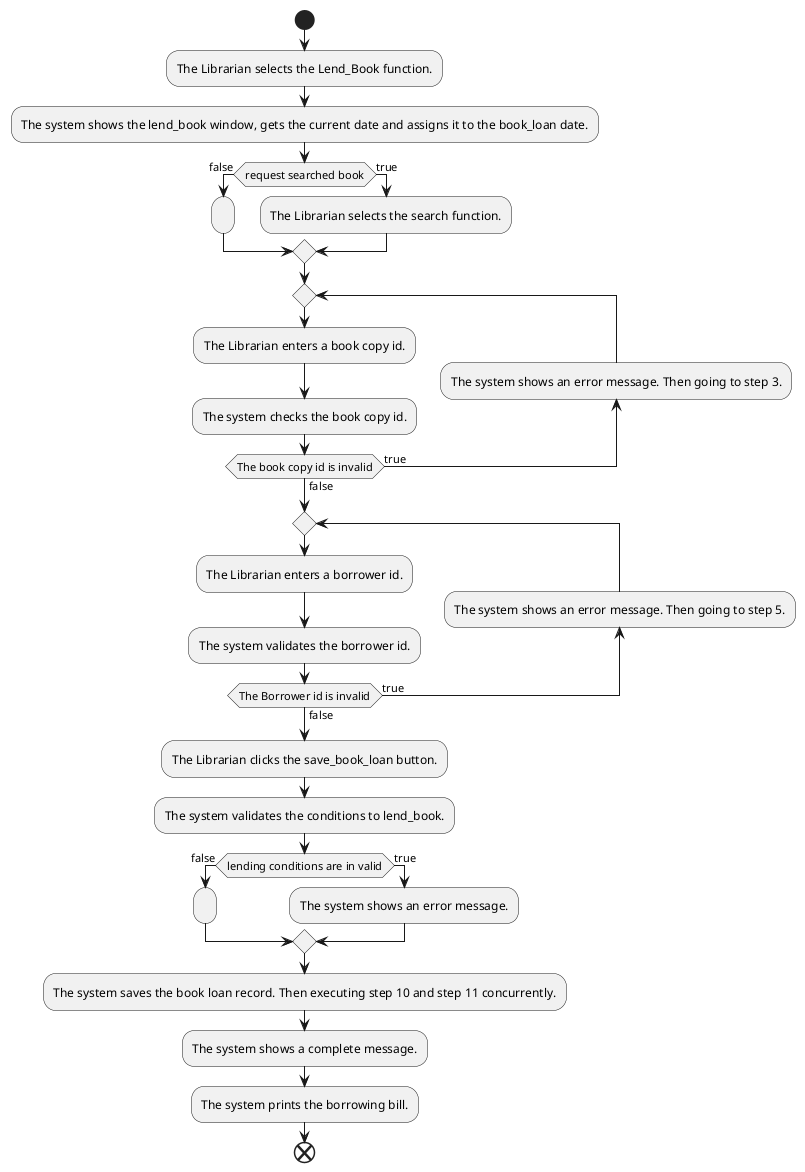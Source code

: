 @startuml
start
:The Librarian selects the Lend_Book function.;
:The system shows the lend_book window, gets the current date and assigns it to the book_loan date.;
if (request searched book) then(false)
:;
else (true)
:The Librarian selects the search function.;
endif
repeat
:The Librarian enters a book copy id.;
:The system checks the book copy id.;
backward :The system shows an error message. Then going to step 3.;
repeat while (The book copy id is invalid) is (true) not (false)
repeat
:The Librarian enters a borrower id.;
:The system validates the borrower id.;
backward :The system shows an error message. Then going to step 5.;
repeat while (The Borrower id is invalid) is (true) not (false)
:The Librarian clicks the save_book_loan button.;
:The system validates the conditions to lend_book.;
if (lending conditions are in valid) then(false)
:;
else (true)
:The system shows an error message.;
endif
:The system saves the book loan record. Then executing step 10 and step 11 concurrently.;
:The system shows a complete message.;
:The system prints the borrowing bill.;
end
@enduml
